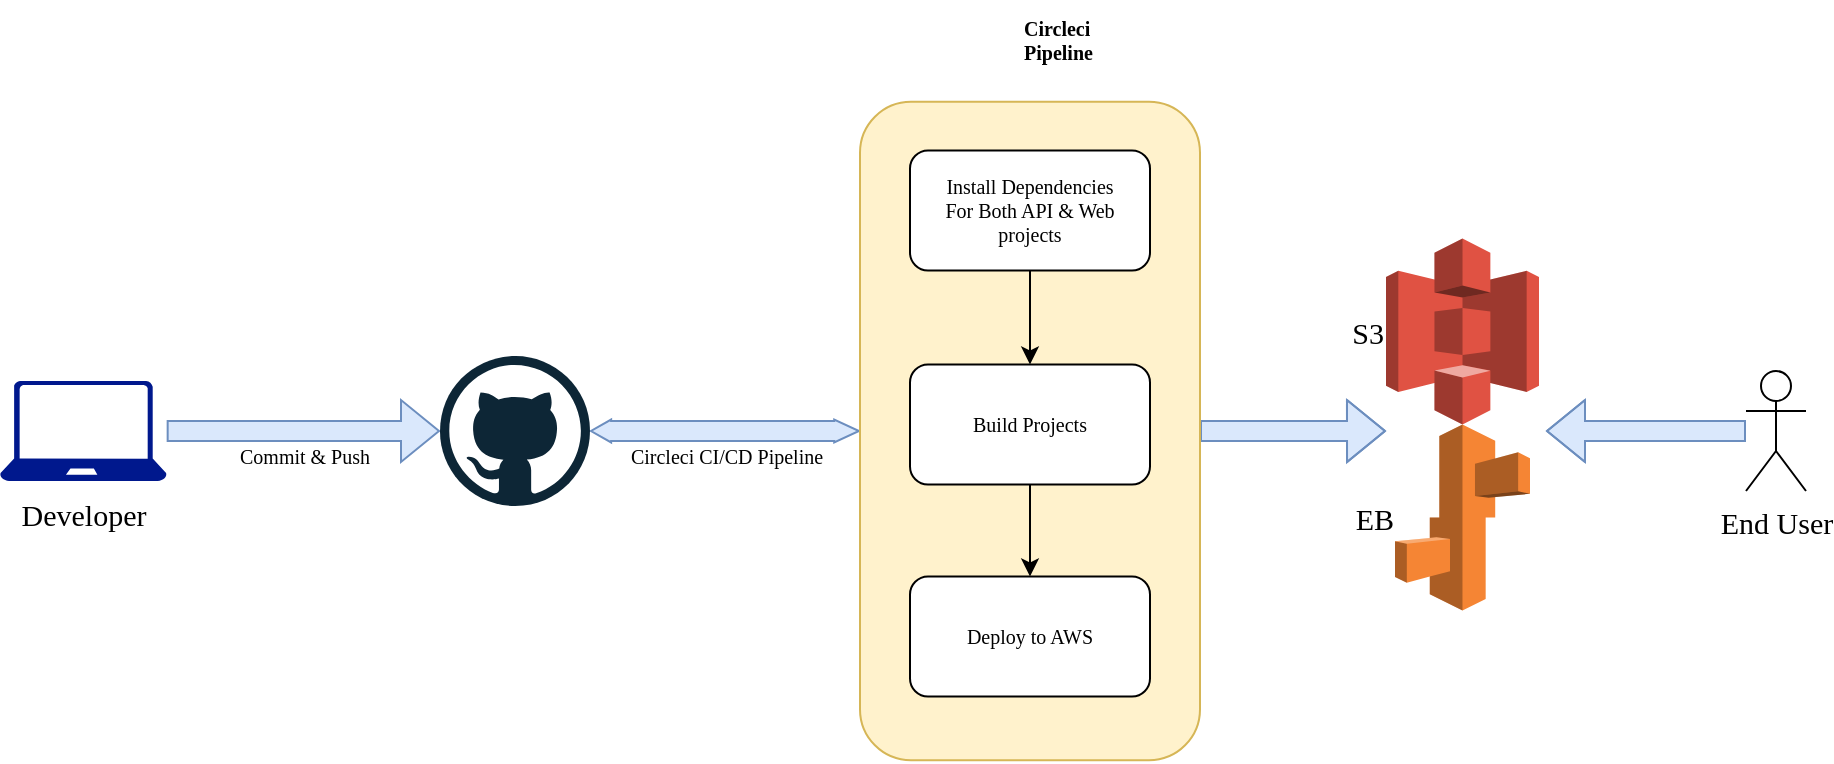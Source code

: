 <mxfile version="20.8.23" type="device"><diagram name="Page-1" id="z0NUuUmSjWH3UbNtGl5H"><mxGraphModel dx="1434" dy="731" grid="1" gridSize="10" guides="1" tooltips="1" connect="1" arrows="1" fold="1" page="1" pageScale="1" pageWidth="850" pageHeight="1100" math="0" shadow="0"><root><mxCell id="0"/><mxCell id="1" parent="0"/><mxCell id="wBGcmbD8zqA3yxLeXz6z-3" value="Commit &amp;amp; Push" style="edgeStyle=orthogonalEdgeStyle;rounded=0;orthogonalLoop=1;jettySize=auto;html=1;shape=flexArrow;fillColor=#dae8fc;strokeColor=#6c8ebf;verticalAlign=top;fontFamily=Tahoma;fontSize=10;" parent="1" source="wBGcmbD8zqA3yxLeXz6z-1" target="wBGcmbD8zqA3yxLeXz6z-2" edge="1"><mxGeometry relative="1" as="geometry"/></mxCell><mxCell id="wBGcmbD8zqA3yxLeXz6z-1" value="" style="sketch=0;aspect=fixed;pointerEvents=1;shadow=0;dashed=0;html=1;strokeColor=none;labelPosition=center;verticalLabelPosition=bottom;verticalAlign=top;align=center;fillColor=#00188D;shape=mxgraph.azure.laptop" parent="1" vertex="1"><mxGeometry x="7" y="290.5" width="83.33" height="50" as="geometry"/></mxCell><mxCell id="wBGcmbD8zqA3yxLeXz6z-6" value="Circleci CI/CD Pipeline" style="edgeStyle=orthogonalEdgeStyle;shape=flexArrow;rounded=0;orthogonalLoop=1;jettySize=auto;html=1;entryX=0;entryY=0.5;entryDx=0;entryDy=0;fontFamily=Tahoma;fillColor=#dae8fc;strokeColor=#6C8EBF;verticalAlign=top;labelPosition=center;verticalLabelPosition=middle;align=center;horizontal=1;fontSize=10;strokeWidth=1;targetPerimeterSpacing=0;endWidth=0.48;endSize=3.798;startArrow=block;startWidth=0.48;startSize=3.023;" parent="1" edge="1"><mxGeometry relative="1" as="geometry"><mxPoint x="302" y="315.5" as="sourcePoint"/><mxPoint x="437" y="315.5" as="targetPoint"/></mxGeometry></mxCell><mxCell id="wBGcmbD8zqA3yxLeXz6z-2" value="" style="dashed=0;outlineConnect=0;html=1;align=center;labelPosition=center;verticalLabelPosition=bottom;verticalAlign=top;shape=mxgraph.weblogos.github" parent="1" vertex="1"><mxGeometry x="227" y="278" width="75" height="75" as="geometry"/></mxCell><mxCell id="lF3VFIdIw1cxkEtlAdxK-10" style="edgeStyle=orthogonalEdgeStyle;rounded=0;orthogonalLoop=1;jettySize=auto;html=1;fontFamily=Tahoma;fontSize=15;fillColor=#dae8fc;strokeColor=#6c8ebf;shape=flexArrow;" edge="1" parent="1" source="wBGcmbD8zqA3yxLeXz6z-4"><mxGeometry relative="1" as="geometry"><mxPoint x="700.0" y="315.505" as="targetPoint"/></mxGeometry></mxCell><mxCell id="wBGcmbD8zqA3yxLeXz6z-4" value="" style="rounded=1;whiteSpace=wrap;html=1;fontFamily=Tahoma;fillColor=#fff2cc;strokeColor=#d6b656;" parent="1" vertex="1"><mxGeometry x="437" y="150.88" width="170" height="329.25" as="geometry"/></mxCell><mxCell id="wBGcmbD8zqA3yxLeXz6z-7" value="Circleci&amp;nbsp;&lt;br&gt;Pipeline" style="text;strokeColor=none;fillColor=none;html=1;fontSize=10;fontStyle=1;verticalAlign=middle;align=left;fontFamily=Tahoma;" parent="1" vertex="1"><mxGeometry x="517" y="100.5" width="48" height="38.5" as="geometry"/></mxCell><mxCell id="wBGcmbD8zqA3yxLeXz6z-8" value="" style="shape=image;html=1;verticalAlign=top;verticalLabelPosition=bottom;labelBackgroundColor=#ffffff;imageAspect=0;aspect=fixed;image=https://cdn2.iconfinder.com/data/icons/css-vol-1/24/circleci-128.png;fontFamily=Tahoma;fontSize=10;" parent="1" vertex="1"><mxGeometry x="479" y="100" width="40" height="40" as="geometry"/></mxCell><mxCell id="wBGcmbD8zqA3yxLeXz6z-13" style="edgeStyle=orthogonalEdgeStyle;rounded=0;orthogonalLoop=1;jettySize=auto;html=1;entryX=0.5;entryY=0;entryDx=0;entryDy=0;fontFamily=Tahoma;fontSize=10;" parent="1" source="wBGcmbD8zqA3yxLeXz6z-10" target="wBGcmbD8zqA3yxLeXz6z-12" edge="1"><mxGeometry relative="1" as="geometry"/></mxCell><mxCell id="wBGcmbD8zqA3yxLeXz6z-10" value="Install&amp;nbsp;Dependencies&lt;br&gt;For Both API &amp;amp; Web projects" style="rounded=1;whiteSpace=wrap;html=1;fontFamily=Tahoma;fontSize=10;" parent="1" vertex="1"><mxGeometry x="462" y="175.25" width="120" height="60" as="geometry"/></mxCell><mxCell id="lF3VFIdIw1cxkEtlAdxK-3" style="edgeStyle=orthogonalEdgeStyle;rounded=0;orthogonalLoop=1;jettySize=auto;html=1;entryX=0.5;entryY=0;entryDx=0;entryDy=0;fontFamily=Tahoma;fontSize=10;" edge="1" parent="1" source="wBGcmbD8zqA3yxLeXz6z-12" target="lF3VFIdIw1cxkEtlAdxK-2"><mxGeometry relative="1" as="geometry"/></mxCell><mxCell id="wBGcmbD8zqA3yxLeXz6z-12" value="Build Projects" style="whiteSpace=wrap;html=1;fontSize=10;fontFamily=Tahoma;rounded=1;" parent="1" vertex="1"><mxGeometry x="462" y="282.25" width="120" height="60" as="geometry"/></mxCell><mxCell id="lF3VFIdIw1cxkEtlAdxK-2" value="Deploy to AWS" style="whiteSpace=wrap;html=1;fontSize=10;fontFamily=Tahoma;rounded=1;" vertex="1" parent="1"><mxGeometry x="462" y="388.25" width="120" height="60" as="geometry"/></mxCell><mxCell id="lF3VFIdIw1cxkEtlAdxK-4" value="Developer" style="text;html=1;strokeColor=none;fillColor=none;align=center;verticalAlign=middle;whiteSpace=wrap;rounded=0;fontSize=15;fontFamily=Tahoma;" vertex="1" parent="1"><mxGeometry x="18.67" y="342.25" width="60" height="30" as="geometry"/></mxCell><mxCell id="lF3VFIdIw1cxkEtlAdxK-13" style="edgeStyle=orthogonalEdgeStyle;shape=flexArrow;rounded=0;orthogonalLoop=1;jettySize=auto;html=1;strokeColor=#6c8ebf;strokeWidth=1;fontFamily=Tahoma;fontSize=15;startArrow=none;targetPerimeterSpacing=0;fillColor=#dae8fc;startFill=0;" edge="1" parent="1" source="lF3VFIdIw1cxkEtlAdxK-5"><mxGeometry relative="1" as="geometry"><mxPoint x="780" y="315.5" as="targetPoint"/></mxGeometry></mxCell><mxCell id="lF3VFIdIw1cxkEtlAdxK-5" value="End User" style="shape=umlActor;verticalLabelPosition=bottom;verticalAlign=top;html=1;outlineConnect=0;fontFamily=Tahoma;fontSize=15;" vertex="1" parent="1"><mxGeometry x="880" y="285.5" width="30" height="60" as="geometry"/></mxCell><mxCell id="lF3VFIdIw1cxkEtlAdxK-7" value="S3" style="outlineConnect=0;dashed=0;verticalLabelPosition=middle;verticalAlign=middle;align=right;html=1;shape=mxgraph.aws3.s3;fillColor=#E05243;gradientColor=none;fontFamily=Tahoma;fontSize=15;labelPosition=left;" vertex="1" parent="1"><mxGeometry x="700" y="219.25" width="76.5" height="93" as="geometry"/></mxCell><mxCell id="lF3VFIdIw1cxkEtlAdxK-9" value="EB" style="outlineConnect=0;dashed=0;verticalLabelPosition=middle;verticalAlign=middle;align=right;html=1;shape=mxgraph.aws3.elastic_beanstalk;fillColor=#F58534;gradientColor=none;fontFamily=Tahoma;fontSize=15;labelPosition=left;" vertex="1" parent="1"><mxGeometry x="704.5" y="312.25" width="67.5" height="93" as="geometry"/></mxCell></root></mxGraphModel></diagram></mxfile>